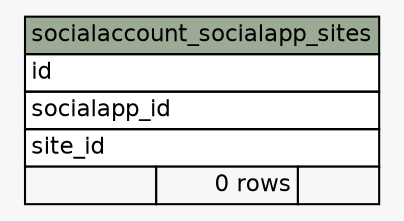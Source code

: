 // dot 2.34.0 on Mac OS X 10.9.1
// SchemaSpy rev Unknown
digraph "socialaccount_socialapp_sites" {
  graph [
    rankdir="RL"
    bgcolor="#f7f7f7"
    nodesep="0.18"
    ranksep="0.46"
    fontname="Helvetica"
    fontsize="11"
  ];
  node [
    fontname="Helvetica"
    fontsize="11"
    shape="plaintext"
  ];
  edge [
    arrowsize="0.8"
  ];
  "socialaccount_socialapp_sites" [
    label=<
    <TABLE BORDER="0" CELLBORDER="1" CELLSPACING="0" BGCOLOR="#ffffff">
      <TR><TD COLSPAN="3" BGCOLOR="#9bab96" ALIGN="CENTER">socialaccount_socialapp_sites</TD></TR>
      <TR><TD PORT="id" COLSPAN="3" ALIGN="LEFT">id</TD></TR>
      <TR><TD PORT="socialapp_id" COLSPAN="3" ALIGN="LEFT">socialapp_id</TD></TR>
      <TR><TD PORT="site_id" COLSPAN="3" ALIGN="LEFT">site_id</TD></TR>
      <TR><TD ALIGN="LEFT" BGCOLOR="#f7f7f7">  </TD><TD ALIGN="RIGHT" BGCOLOR="#f7f7f7">0 rows</TD><TD ALIGN="RIGHT" BGCOLOR="#f7f7f7">  </TD></TR>
    </TABLE>>
    URL="tables/socialaccount_socialapp_sites.html"
    tooltip="socialaccount_socialapp_sites"
  ];
}
